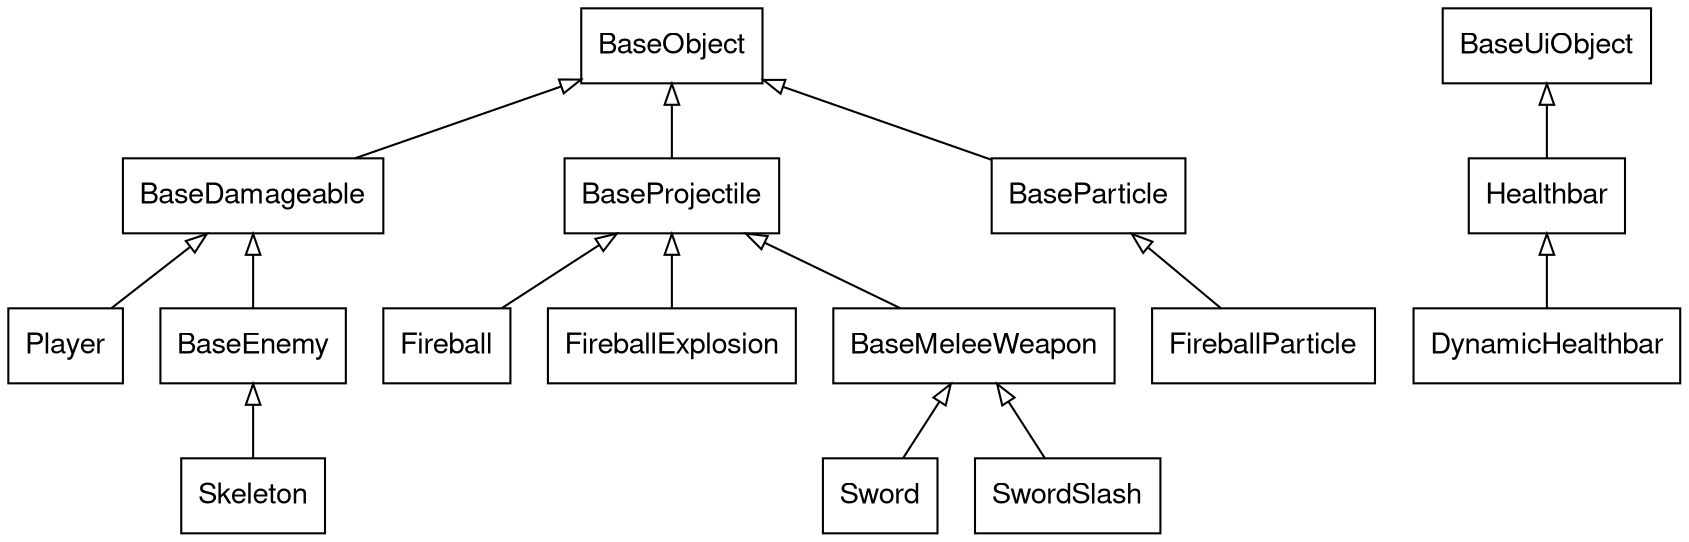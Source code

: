 digraph inheritance {
    node [shape=box fontname="Helvetica,Arial,sans-serif"]
    edge [dir=back arrowtail=empty]

    BaseObject->{BaseDamageable, BaseProjectile, BaseParticle}
    BaseDamageable->{Player, BaseEnemy}
    BaseProjectile->{Fireball, FireballExplosion, BaseMeleeWeapon}
    BaseParticle->FireballParticle
    BaseMeleeWeapon->{Sword, SwordSlash}
    BaseEnemy->Skeleton

    BaseUiObject->Healthbar
    Healthbar->DynamicHealthbar
}

// use `dot -Tpng -O inheritance.gv` to generate a .png